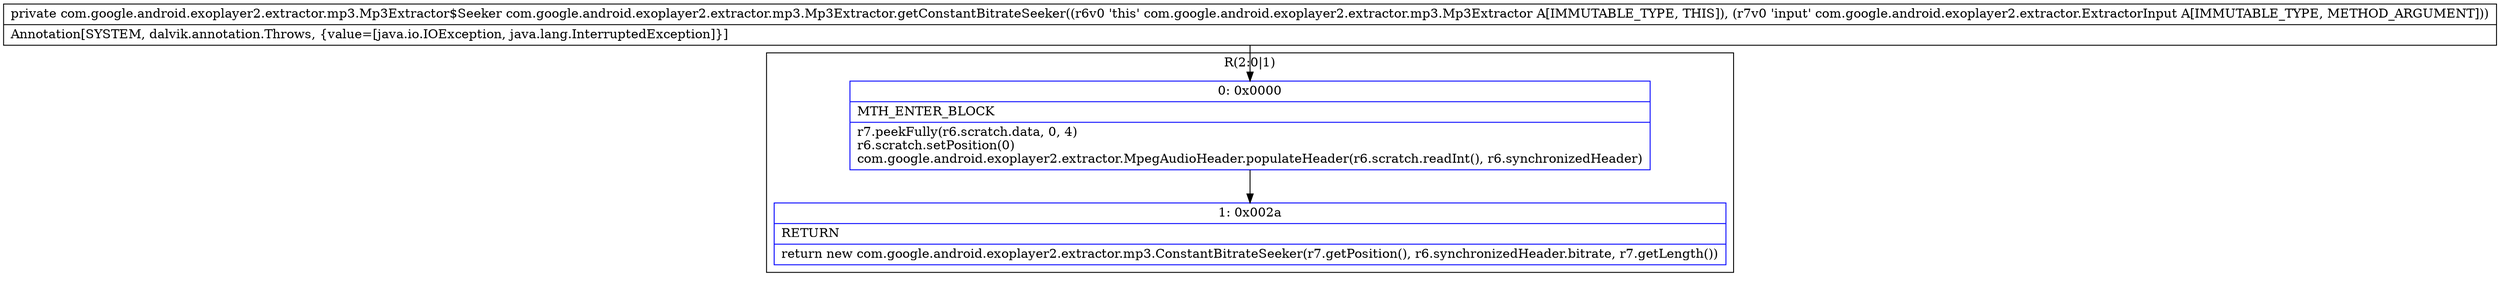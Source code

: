 digraph "CFG forcom.google.android.exoplayer2.extractor.mp3.Mp3Extractor.getConstantBitrateSeeker(Lcom\/google\/android\/exoplayer2\/extractor\/ExtractorInput;)Lcom\/google\/android\/exoplayer2\/extractor\/mp3\/Mp3Extractor$Seeker;" {
subgraph cluster_Region_1008956652 {
label = "R(2:0|1)";
node [shape=record,color=blue];
Node_0 [shape=record,label="{0\:\ 0x0000|MTH_ENTER_BLOCK\l|r7.peekFully(r6.scratch.data, 0, 4)\lr6.scratch.setPosition(0)\lcom.google.android.exoplayer2.extractor.MpegAudioHeader.populateHeader(r6.scratch.readInt(), r6.synchronizedHeader)\l}"];
Node_1 [shape=record,label="{1\:\ 0x002a|RETURN\l|return new com.google.android.exoplayer2.extractor.mp3.ConstantBitrateSeeker(r7.getPosition(), r6.synchronizedHeader.bitrate, r7.getLength())\l}"];
}
MethodNode[shape=record,label="{private com.google.android.exoplayer2.extractor.mp3.Mp3Extractor$Seeker com.google.android.exoplayer2.extractor.mp3.Mp3Extractor.getConstantBitrateSeeker((r6v0 'this' com.google.android.exoplayer2.extractor.mp3.Mp3Extractor A[IMMUTABLE_TYPE, THIS]), (r7v0 'input' com.google.android.exoplayer2.extractor.ExtractorInput A[IMMUTABLE_TYPE, METHOD_ARGUMENT]))  | Annotation[SYSTEM, dalvik.annotation.Throws, \{value=[java.io.IOException, java.lang.InterruptedException]\}]\l}"];
MethodNode -> Node_0;
Node_0 -> Node_1;
}

